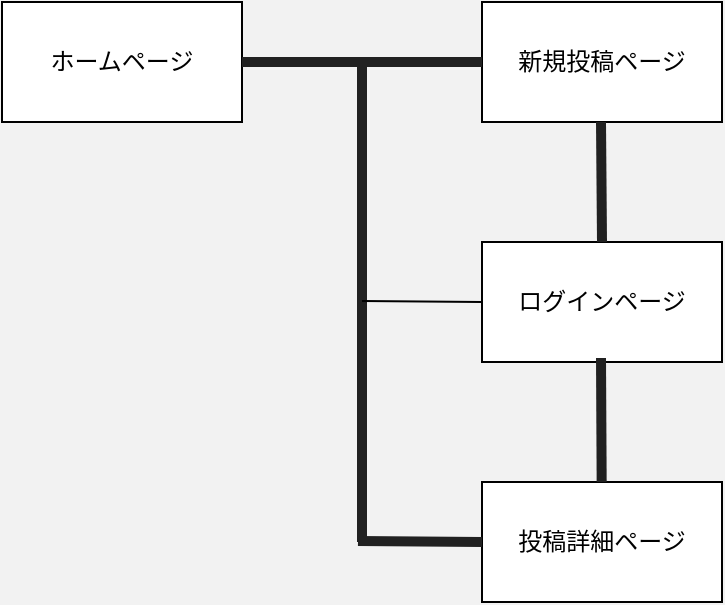 <mxfile>
    <diagram id="eViLpFrB4aX6Kqz4IvBA" name="ページ1">
        <mxGraphModel dx="1216" dy="779" grid="0" gridSize="10" guides="1" tooltips="1" connect="1" arrows="1" fold="1" page="1" pageScale="1" pageWidth="827" pageHeight="1169" background="#F2F2F2" math="0" shadow="0">
            <root>
                <mxCell id="0"/>
                <mxCell id="1" parent="0"/>
                <mxCell id="2" value="ホームページ" style="rounded=0;whiteSpace=wrap;html=1;" vertex="1" parent="1">
                    <mxGeometry x="120" y="120" width="120" height="60" as="geometry"/>
                </mxCell>
                <mxCell id="3" value="新規投稿ページ" style="rounded=0;whiteSpace=wrap;html=1;" vertex="1" parent="1">
                    <mxGeometry x="360" y="120" width="120" height="60" as="geometry"/>
                </mxCell>
                <mxCell id="4" value="ログインページ" style="rounded=0;whiteSpace=wrap;html=1;" vertex="1" parent="1">
                    <mxGeometry x="360" y="240" width="120" height="60" as="geometry"/>
                </mxCell>
                <mxCell id="5" value="投稿詳細ページ" style="rounded=0;whiteSpace=wrap;html=1;" vertex="1" parent="1">
                    <mxGeometry x="360" y="360" width="120" height="60" as="geometry"/>
                </mxCell>
                <mxCell id="10" value="" style="endArrow=none;html=1;strokeWidth=5;strokeColor=#212121;" edge="1" parent="1">
                    <mxGeometry width="50" height="50" relative="1" as="geometry">
                        <mxPoint x="300" y="390" as="sourcePoint"/>
                        <mxPoint x="300" y="150" as="targetPoint"/>
                    </mxGeometry>
                </mxCell>
                <mxCell id="11" value="" style="endArrow=none;html=1;entryX=1;entryY=0.5;entryDx=0;entryDy=0;exitX=0;exitY=0.5;exitDx=0;exitDy=0;" edge="1" parent="1" source="5">
                    <mxGeometry width="50" height="50" relative="1" as="geometry">
                        <mxPoint x="350" y="390" as="sourcePoint"/>
                        <mxPoint x="300" y="389.5" as="targetPoint"/>
                    </mxGeometry>
                </mxCell>
                <mxCell id="12" value="" style="endArrow=none;html=1;entryX=1;entryY=0.5;entryDx=0;entryDy=0;" edge="1" parent="1">
                    <mxGeometry width="50" height="50" relative="1" as="geometry">
                        <mxPoint x="360" y="270" as="sourcePoint"/>
                        <mxPoint x="300" y="269.5" as="targetPoint"/>
                    </mxGeometry>
                </mxCell>
                <mxCell id="15" value="" style="endArrow=none;html=1;strokeWidth=5;strokeColor=#212121;exitX=0.5;exitY=0;exitDx=0;exitDy=0;" edge="1" parent="1" source="4">
                    <mxGeometry width="50" height="50" relative="1" as="geometry">
                        <mxPoint x="419.5" y="420" as="sourcePoint"/>
                        <mxPoint x="419.5" y="180" as="targetPoint"/>
                    </mxGeometry>
                </mxCell>
                <mxCell id="16" value="" style="endArrow=none;html=1;strokeWidth=5;strokeColor=#212121;" edge="1" parent="1" source="5">
                    <mxGeometry width="50" height="50" relative="1" as="geometry">
                        <mxPoint x="420" y="358" as="sourcePoint"/>
                        <mxPoint x="419.5" y="298" as="targetPoint"/>
                    </mxGeometry>
                </mxCell>
                <mxCell id="17" value="" style="endArrow=none;html=1;strokeWidth=5;strokeColor=#212121;entryX=1;entryY=0.5;entryDx=0;entryDy=0;exitX=0;exitY=0.5;exitDx=0;exitDy=0;" edge="1" parent="1" source="3" target="2">
                    <mxGeometry width="50" height="50" relative="1" as="geometry">
                        <mxPoint x="310" y="400" as="sourcePoint"/>
                        <mxPoint x="310" y="160" as="targetPoint"/>
                    </mxGeometry>
                </mxCell>
                <mxCell id="18" value="" style="endArrow=none;html=1;strokeWidth=5;strokeColor=#212121;entryX=1;entryY=0.5;entryDx=0;entryDy=0;exitX=0;exitY=0.5;exitDx=0;exitDy=0;" edge="1" parent="1" source="5">
                    <mxGeometry width="50" height="50" relative="1" as="geometry">
                        <mxPoint x="359" y="393" as="sourcePoint"/>
                        <mxPoint x="298" y="389.5" as="targetPoint"/>
                    </mxGeometry>
                </mxCell>
            </root>
        </mxGraphModel>
    </diagram>
</mxfile>